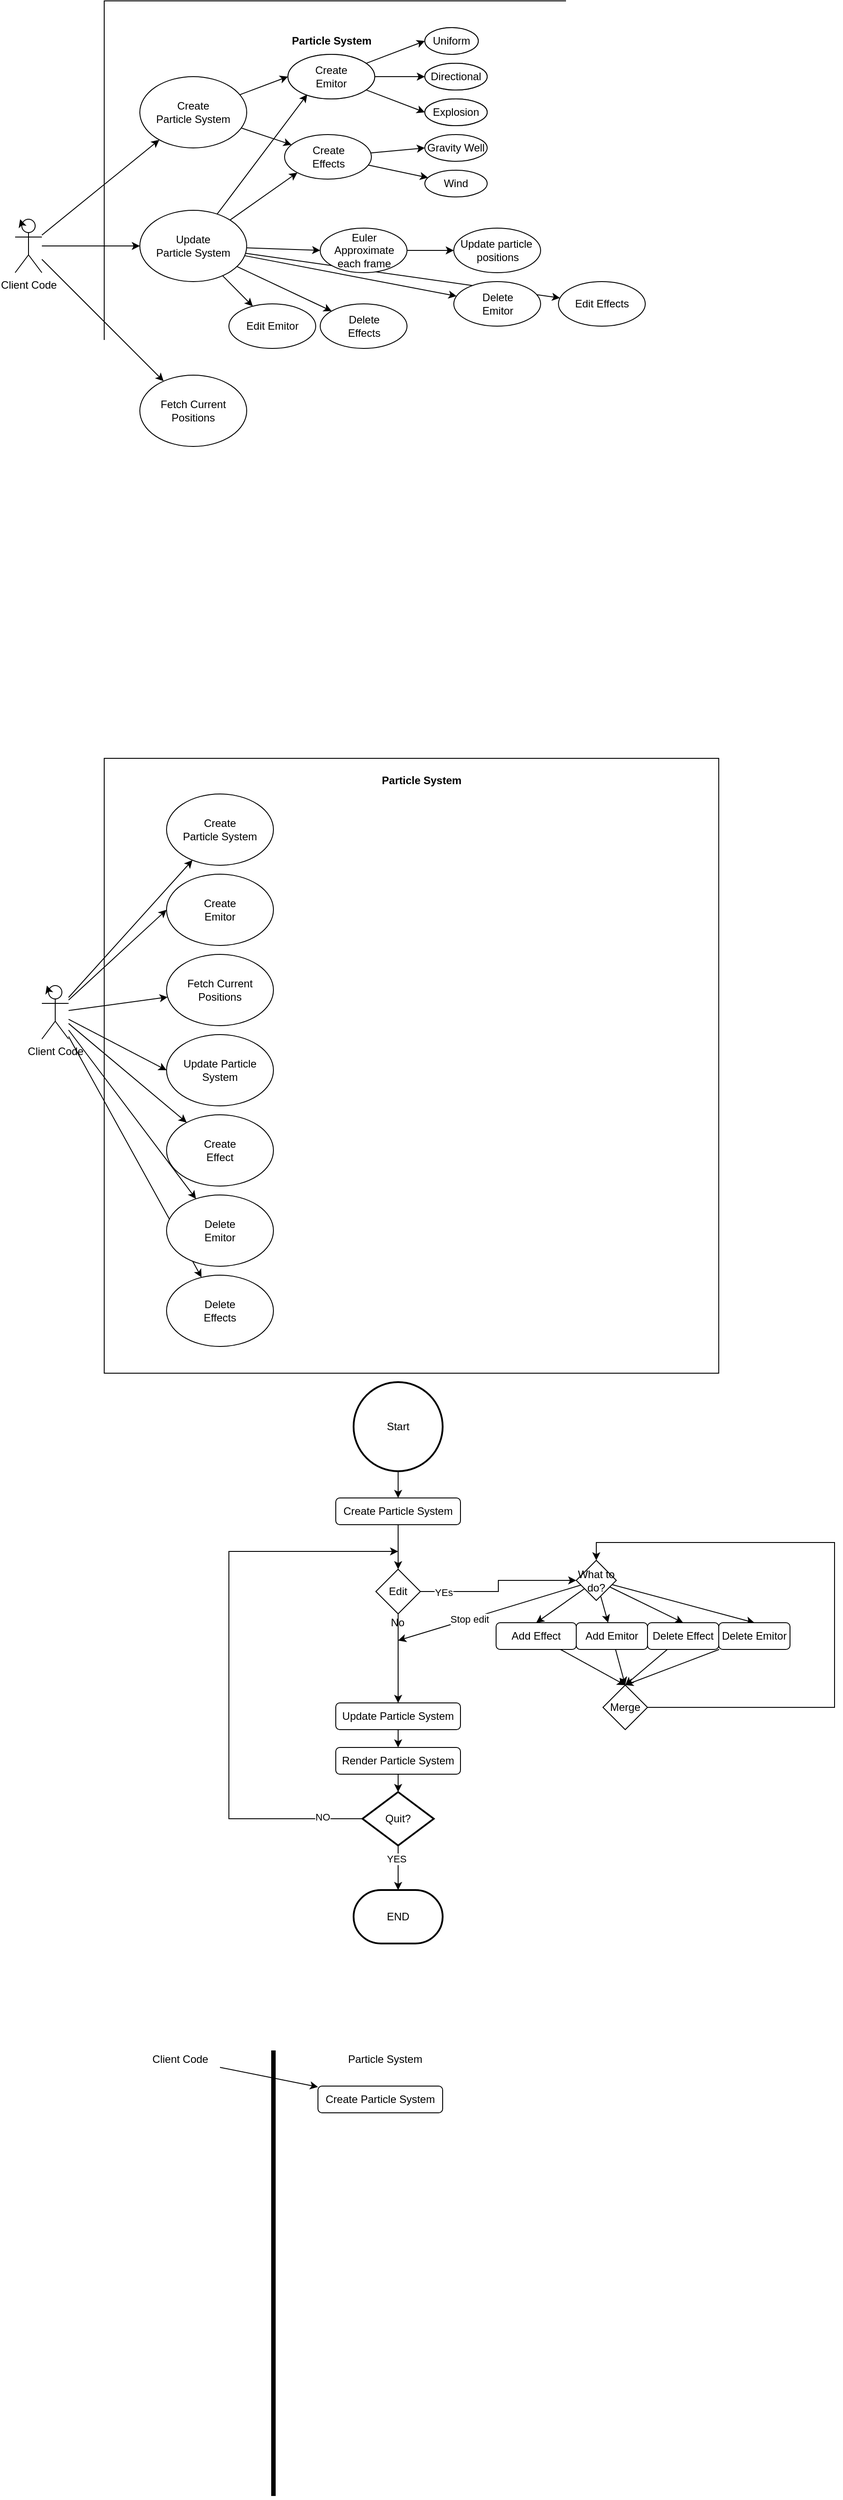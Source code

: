 <mxfile version="20.8.10" type="github">
  <diagram name="Page-1" id="mAXdeJ2Txdj3aJyrrYEm">
    <mxGraphModel dx="1434" dy="926" grid="1" gridSize="10" guides="1" tooltips="1" connect="1" arrows="1" fold="1" page="1" pageScale="1" pageWidth="850" pageHeight="1100" math="0" shadow="0">
      <root>
        <mxCell id="0" />
        <mxCell id="1" parent="0" />
        <mxCell id="-DMaai7r8MjLLovcOKQn-2" value="" style="whiteSpace=wrap;html=1;aspect=fixed;" vertex="1" parent="1">
          <mxGeometry x="210" y="20" width="700" height="700" as="geometry" />
        </mxCell>
        <mxCell id="-DMaai7r8MjLLovcOKQn-39" style="edgeStyle=none;rounded=0;orthogonalLoop=1;jettySize=auto;html=1;" edge="1" parent="1" source="-DMaai7r8MjLLovcOKQn-1" target="-DMaai7r8MjLLovcOKQn-4">
          <mxGeometry relative="1" as="geometry" />
        </mxCell>
        <mxCell id="-DMaai7r8MjLLovcOKQn-40" style="edgeStyle=none;rounded=0;orthogonalLoop=1;jettySize=auto;html=1;entryX=0;entryY=0.5;entryDx=0;entryDy=0;" edge="1" parent="1" source="-DMaai7r8MjLLovcOKQn-1" target="-DMaai7r8MjLLovcOKQn-5">
          <mxGeometry relative="1" as="geometry" />
        </mxCell>
        <mxCell id="-DMaai7r8MjLLovcOKQn-41" style="edgeStyle=none;rounded=0;orthogonalLoop=1;jettySize=auto;html=1;" edge="1" parent="1" source="-DMaai7r8MjLLovcOKQn-1" target="-DMaai7r8MjLLovcOKQn-6">
          <mxGeometry relative="1" as="geometry" />
        </mxCell>
        <mxCell id="-DMaai7r8MjLLovcOKQn-1" value="Client Code&lt;br&gt;" style="shape=umlActor;verticalLabelPosition=bottom;verticalAlign=top;html=1;outlineConnect=0;" vertex="1" parent="1">
          <mxGeometry x="110" y="265" width="30" height="60" as="geometry" />
        </mxCell>
        <mxCell id="-DMaai7r8MjLLovcOKQn-3" value="&lt;b&gt;Particle System&lt;/b&gt;" style="text;html=1;strokeColor=none;fillColor=none;align=center;verticalAlign=middle;whiteSpace=wrap;rounded=0;" vertex="1" parent="1">
          <mxGeometry x="412.5" y="50" width="105" height="30" as="geometry" />
        </mxCell>
        <mxCell id="-DMaai7r8MjLLovcOKQn-37" style="edgeStyle=none;rounded=0;orthogonalLoop=1;jettySize=auto;html=1;entryX=0;entryY=0.5;entryDx=0;entryDy=0;" edge="1" parent="1" source="-DMaai7r8MjLLovcOKQn-4" target="-DMaai7r8MjLLovcOKQn-15">
          <mxGeometry relative="1" as="geometry" />
        </mxCell>
        <mxCell id="-DMaai7r8MjLLovcOKQn-38" style="edgeStyle=none;rounded=0;orthogonalLoop=1;jettySize=auto;html=1;" edge="1" parent="1" source="-DMaai7r8MjLLovcOKQn-4" target="-DMaai7r8MjLLovcOKQn-16">
          <mxGeometry relative="1" as="geometry" />
        </mxCell>
        <mxCell id="-DMaai7r8MjLLovcOKQn-4" value="Create&lt;br&gt;Particle System" style="ellipse;whiteSpace=wrap;html=1;" vertex="1" parent="1">
          <mxGeometry x="250" y="105" width="120" height="80" as="geometry" />
        </mxCell>
        <mxCell id="-DMaai7r8MjLLovcOKQn-42" style="edgeStyle=none;rounded=0;orthogonalLoop=1;jettySize=auto;html=1;entryX=0;entryY=0.5;entryDx=0;entryDy=0;" edge="1" parent="1" source="-DMaai7r8MjLLovcOKQn-5" target="-DMaai7r8MjLLovcOKQn-20">
          <mxGeometry relative="1" as="geometry" />
        </mxCell>
        <mxCell id="-DMaai7r8MjLLovcOKQn-44" style="edgeStyle=none;rounded=0;orthogonalLoop=1;jettySize=auto;html=1;entryX=0;entryY=1;entryDx=0;entryDy=0;" edge="1" parent="1" source="-DMaai7r8MjLLovcOKQn-5" target="-DMaai7r8MjLLovcOKQn-16">
          <mxGeometry relative="1" as="geometry" />
        </mxCell>
        <mxCell id="-DMaai7r8MjLLovcOKQn-45" style="edgeStyle=none;rounded=0;orthogonalLoop=1;jettySize=auto;html=1;entryX=0.223;entryY=0.9;entryDx=0;entryDy=0;entryPerimeter=0;" edge="1" parent="1" source="-DMaai7r8MjLLovcOKQn-5" target="-DMaai7r8MjLLovcOKQn-15">
          <mxGeometry relative="1" as="geometry" />
        </mxCell>
        <mxCell id="-DMaai7r8MjLLovcOKQn-57" style="edgeStyle=none;rounded=0;orthogonalLoop=1;jettySize=auto;html=1;" edge="1" parent="1" source="-DMaai7r8MjLLovcOKQn-5" target="-DMaai7r8MjLLovcOKQn-53">
          <mxGeometry relative="1" as="geometry" />
        </mxCell>
        <mxCell id="-DMaai7r8MjLLovcOKQn-58" style="edgeStyle=none;rounded=0;orthogonalLoop=1;jettySize=auto;html=1;" edge="1" parent="1" source="-DMaai7r8MjLLovcOKQn-5" target="-DMaai7r8MjLLovcOKQn-50">
          <mxGeometry relative="1" as="geometry" />
        </mxCell>
        <mxCell id="-DMaai7r8MjLLovcOKQn-63" style="edgeStyle=none;rounded=0;orthogonalLoop=1;jettySize=auto;html=1;" edge="1" parent="1" source="-DMaai7r8MjLLovcOKQn-5" target="-DMaai7r8MjLLovcOKQn-61">
          <mxGeometry relative="1" as="geometry" />
        </mxCell>
        <mxCell id="-DMaai7r8MjLLovcOKQn-64" style="edgeStyle=none;rounded=0;orthogonalLoop=1;jettySize=auto;html=1;" edge="1" parent="1" source="-DMaai7r8MjLLovcOKQn-5" target="-DMaai7r8MjLLovcOKQn-62">
          <mxGeometry relative="1" as="geometry" />
        </mxCell>
        <mxCell id="-DMaai7r8MjLLovcOKQn-5" value="Update&lt;br&gt;Particle System" style="ellipse;whiteSpace=wrap;html=1;" vertex="1" parent="1">
          <mxGeometry x="250" y="255" width="120" height="80" as="geometry" />
        </mxCell>
        <mxCell id="-DMaai7r8MjLLovcOKQn-6" value="Fetch Current&lt;br&gt;Positions" style="ellipse;whiteSpace=wrap;html=1;" vertex="1" parent="1">
          <mxGeometry x="250" y="440" width="120" height="80" as="geometry" />
        </mxCell>
        <mxCell id="-DMaai7r8MjLLovcOKQn-29" style="edgeStyle=none;rounded=0;orthogonalLoop=1;jettySize=auto;html=1;entryX=0;entryY=0.5;entryDx=0;entryDy=0;" edge="1" parent="1" source="-DMaai7r8MjLLovcOKQn-15" target="-DMaai7r8MjLLovcOKQn-26">
          <mxGeometry relative="1" as="geometry" />
        </mxCell>
        <mxCell id="-DMaai7r8MjLLovcOKQn-30" style="edgeStyle=none;rounded=0;orthogonalLoop=1;jettySize=auto;html=1;" edge="1" parent="1" source="-DMaai7r8MjLLovcOKQn-15" target="-DMaai7r8MjLLovcOKQn-27">
          <mxGeometry relative="1" as="geometry" />
        </mxCell>
        <mxCell id="-DMaai7r8MjLLovcOKQn-31" style="edgeStyle=none;rounded=0;orthogonalLoop=1;jettySize=auto;html=1;entryX=0;entryY=0.5;entryDx=0;entryDy=0;" edge="1" parent="1" source="-DMaai7r8MjLLovcOKQn-15" target="-DMaai7r8MjLLovcOKQn-28">
          <mxGeometry relative="1" as="geometry" />
        </mxCell>
        <mxCell id="-DMaai7r8MjLLovcOKQn-15" value="Create&lt;br&gt;Emitor" style="ellipse;whiteSpace=wrap;html=1;" vertex="1" parent="1">
          <mxGeometry x="416.25" y="80" width="97.5" height="50" as="geometry" />
        </mxCell>
        <mxCell id="-DMaai7r8MjLLovcOKQn-35" style="edgeStyle=none;rounded=0;orthogonalLoop=1;jettySize=auto;html=1;entryX=0;entryY=0.5;entryDx=0;entryDy=0;" edge="1" parent="1" source="-DMaai7r8MjLLovcOKQn-16" target="-DMaai7r8MjLLovcOKQn-33">
          <mxGeometry relative="1" as="geometry" />
        </mxCell>
        <mxCell id="-DMaai7r8MjLLovcOKQn-36" style="edgeStyle=none;rounded=0;orthogonalLoop=1;jettySize=auto;html=1;" edge="1" parent="1" source="-DMaai7r8MjLLovcOKQn-16" target="-DMaai7r8MjLLovcOKQn-34">
          <mxGeometry relative="1" as="geometry" />
        </mxCell>
        <mxCell id="-DMaai7r8MjLLovcOKQn-16" value="Create&lt;br&gt;Effects" style="ellipse;whiteSpace=wrap;html=1;" vertex="1" parent="1">
          <mxGeometry x="412.5" y="170" width="97.5" height="50" as="geometry" />
        </mxCell>
        <mxCell id="-DMaai7r8MjLLovcOKQn-24" style="edgeStyle=orthogonalEdgeStyle;rounded=0;orthogonalLoop=1;jettySize=auto;html=1;" edge="1" parent="1" source="-DMaai7r8MjLLovcOKQn-20" target="-DMaai7r8MjLLovcOKQn-22">
          <mxGeometry relative="1" as="geometry" />
        </mxCell>
        <mxCell id="-DMaai7r8MjLLovcOKQn-20" value="Euler Approximate&lt;br&gt;each frame" style="ellipse;whiteSpace=wrap;html=1;" vertex="1" parent="1">
          <mxGeometry x="452.5" y="275" width="97.5" height="50" as="geometry" />
        </mxCell>
        <mxCell id="-DMaai7r8MjLLovcOKQn-22" value="Update particle&amp;nbsp;&lt;br&gt;positions" style="ellipse;whiteSpace=wrap;html=1;" vertex="1" parent="1">
          <mxGeometry x="602.5" y="275" width="97.5" height="50" as="geometry" />
        </mxCell>
        <mxCell id="-DMaai7r8MjLLovcOKQn-26" value="Uniform" style="ellipse;whiteSpace=wrap;html=1;" vertex="1" parent="1">
          <mxGeometry x="570" y="50" width="60" height="30" as="geometry" />
        </mxCell>
        <mxCell id="-DMaai7r8MjLLovcOKQn-27" value="Directional" style="ellipse;whiteSpace=wrap;html=1;" vertex="1" parent="1">
          <mxGeometry x="570" y="90" width="70" height="30" as="geometry" />
        </mxCell>
        <mxCell id="-DMaai7r8MjLLovcOKQn-28" value="Explosion" style="ellipse;whiteSpace=wrap;html=1;" vertex="1" parent="1">
          <mxGeometry x="570" y="130" width="70" height="30" as="geometry" />
        </mxCell>
        <mxCell id="-DMaai7r8MjLLovcOKQn-32" style="edgeStyle=none;rounded=0;orthogonalLoop=1;jettySize=auto;html=1;exitX=0.25;exitY=0.1;exitDx=0;exitDy=0;exitPerimeter=0;" edge="1" parent="1" source="-DMaai7r8MjLLovcOKQn-1" target="-DMaai7r8MjLLovcOKQn-1">
          <mxGeometry relative="1" as="geometry" />
        </mxCell>
        <mxCell id="-DMaai7r8MjLLovcOKQn-33" value="Gravity Well" style="ellipse;whiteSpace=wrap;html=1;" vertex="1" parent="1">
          <mxGeometry x="570" y="170" width="70" height="30" as="geometry" />
        </mxCell>
        <mxCell id="-DMaai7r8MjLLovcOKQn-34" value="Wind" style="ellipse;whiteSpace=wrap;html=1;" vertex="1" parent="1">
          <mxGeometry x="570" y="210" width="70" height="30" as="geometry" />
        </mxCell>
        <mxCell id="-DMaai7r8MjLLovcOKQn-46" value="Create&lt;br&gt;Emitor" style="ellipse;whiteSpace=wrap;html=1;" vertex="1" parent="1">
          <mxGeometry x="416.25" y="80" width="97.5" height="50" as="geometry" />
        </mxCell>
        <mxCell id="-DMaai7r8MjLLovcOKQn-47" value="Uniform" style="ellipse;whiteSpace=wrap;html=1;" vertex="1" parent="1">
          <mxGeometry x="570" y="50" width="60" height="30" as="geometry" />
        </mxCell>
        <mxCell id="-DMaai7r8MjLLovcOKQn-48" value="Directional" style="ellipse;whiteSpace=wrap;html=1;" vertex="1" parent="1">
          <mxGeometry x="570" y="90" width="70" height="30" as="geometry" />
        </mxCell>
        <mxCell id="-DMaai7r8MjLLovcOKQn-49" value="Explosion" style="ellipse;whiteSpace=wrap;html=1;" vertex="1" parent="1">
          <mxGeometry x="570" y="130" width="70" height="30" as="geometry" />
        </mxCell>
        <mxCell id="-DMaai7r8MjLLovcOKQn-50" value="Delete&lt;br&gt;Effects" style="ellipse;whiteSpace=wrap;html=1;" vertex="1" parent="1">
          <mxGeometry x="452.5" y="360" width="97.5" height="50" as="geometry" />
        </mxCell>
        <mxCell id="-DMaai7r8MjLLovcOKQn-53" value="Delete&lt;br&gt;Emitor" style="ellipse;whiteSpace=wrap;html=1;" vertex="1" parent="1">
          <mxGeometry x="602.5" y="335" width="97.5" height="50" as="geometry" />
        </mxCell>
        <mxCell id="-DMaai7r8MjLLovcOKQn-61" value="Edit Emitor" style="ellipse;whiteSpace=wrap;html=1;" vertex="1" parent="1">
          <mxGeometry x="350" y="360" width="97.5" height="50" as="geometry" />
        </mxCell>
        <mxCell id="-DMaai7r8MjLLovcOKQn-62" value="Edit Effects" style="ellipse;whiteSpace=wrap;html=1;" vertex="1" parent="1">
          <mxGeometry x="720" y="335" width="97.5" height="50" as="geometry" />
        </mxCell>
        <mxCell id="-DMaai7r8MjLLovcOKQn-65" value="" style="whiteSpace=wrap;html=1;aspect=fixed;" vertex="1" parent="1">
          <mxGeometry x="210" y="870" width="690" height="690" as="geometry" />
        </mxCell>
        <mxCell id="-DMaai7r8MjLLovcOKQn-66" style="edgeStyle=none;rounded=0;orthogonalLoop=1;jettySize=auto;html=1;" edge="1" parent="1" source="-DMaai7r8MjLLovcOKQn-69" target="-DMaai7r8MjLLovcOKQn-73">
          <mxGeometry relative="1" as="geometry" />
        </mxCell>
        <mxCell id="-DMaai7r8MjLLovcOKQn-67" style="edgeStyle=none;rounded=0;orthogonalLoop=1;jettySize=auto;html=1;entryX=0;entryY=0.5;entryDx=0;entryDy=0;" edge="1" parent="1" source="-DMaai7r8MjLLovcOKQn-69" target="-DMaai7r8MjLLovcOKQn-81">
          <mxGeometry relative="1" as="geometry" />
        </mxCell>
        <mxCell id="-DMaai7r8MjLLovcOKQn-68" style="edgeStyle=none;rounded=0;orthogonalLoop=1;jettySize=auto;html=1;" edge="1" parent="1" source="-DMaai7r8MjLLovcOKQn-69" target="-DMaai7r8MjLLovcOKQn-82">
          <mxGeometry relative="1" as="geometry" />
        </mxCell>
        <mxCell id="-DMaai7r8MjLLovcOKQn-116" style="edgeStyle=none;rounded=0;orthogonalLoop=1;jettySize=auto;html=1;entryX=0;entryY=0.5;entryDx=0;entryDy=0;" edge="1" parent="1" source="-DMaai7r8MjLLovcOKQn-69" target="-DMaai7r8MjLLovcOKQn-115">
          <mxGeometry relative="1" as="geometry" />
        </mxCell>
        <mxCell id="-DMaai7r8MjLLovcOKQn-129" style="edgeStyle=none;rounded=0;orthogonalLoop=1;jettySize=auto;html=1;" edge="1" parent="1" source="-DMaai7r8MjLLovcOKQn-69" target="-DMaai7r8MjLLovcOKQn-126">
          <mxGeometry relative="1" as="geometry" />
        </mxCell>
        <mxCell id="-DMaai7r8MjLLovcOKQn-130" style="edgeStyle=none;rounded=0;orthogonalLoop=1;jettySize=auto;html=1;" edge="1" parent="1" source="-DMaai7r8MjLLovcOKQn-69" target="-DMaai7r8MjLLovcOKQn-127">
          <mxGeometry relative="1" as="geometry" />
        </mxCell>
        <mxCell id="-DMaai7r8MjLLovcOKQn-131" style="edgeStyle=none;rounded=0;orthogonalLoop=1;jettySize=auto;html=1;" edge="1" parent="1" source="-DMaai7r8MjLLovcOKQn-69" target="-DMaai7r8MjLLovcOKQn-128">
          <mxGeometry relative="1" as="geometry" />
        </mxCell>
        <mxCell id="-DMaai7r8MjLLovcOKQn-69" value="Client Code&lt;br&gt;" style="shape=umlActor;verticalLabelPosition=bottom;verticalAlign=top;html=1;outlineConnect=0;" vertex="1" parent="1">
          <mxGeometry x="140" y="1125" width="30" height="60" as="geometry" />
        </mxCell>
        <mxCell id="-DMaai7r8MjLLovcOKQn-70" value="&lt;b&gt;Particle System&lt;/b&gt;" style="text;html=1;strokeColor=none;fillColor=none;align=center;verticalAlign=middle;whiteSpace=wrap;rounded=0;" vertex="1" parent="1">
          <mxGeometry x="513.75" y="880" width="105" height="30" as="geometry" />
        </mxCell>
        <mxCell id="-DMaai7r8MjLLovcOKQn-73" value="Create&lt;br&gt;Particle System" style="ellipse;whiteSpace=wrap;html=1;" vertex="1" parent="1">
          <mxGeometry x="280" y="910" width="120" height="80" as="geometry" />
        </mxCell>
        <mxCell id="-DMaai7r8MjLLovcOKQn-81" value="Create&lt;br&gt;Emitor" style="ellipse;whiteSpace=wrap;html=1;" vertex="1" parent="1">
          <mxGeometry x="280" y="1000" width="120" height="80" as="geometry" />
        </mxCell>
        <mxCell id="-DMaai7r8MjLLovcOKQn-82" value="Fetch Current&lt;br&gt;Positions" style="ellipse;whiteSpace=wrap;html=1;" vertex="1" parent="1">
          <mxGeometry x="280" y="1090" width="120" height="80" as="geometry" />
        </mxCell>
        <mxCell id="-DMaai7r8MjLLovcOKQn-96" style="edgeStyle=none;rounded=0;orthogonalLoop=1;jettySize=auto;html=1;exitX=0.25;exitY=0.1;exitDx=0;exitDy=0;exitPerimeter=0;" edge="1" parent="1" source="-DMaai7r8MjLLovcOKQn-69" target="-DMaai7r8MjLLovcOKQn-69">
          <mxGeometry relative="1" as="geometry" />
        </mxCell>
        <mxCell id="-DMaai7r8MjLLovcOKQn-115" value="Update Particle System" style="ellipse;whiteSpace=wrap;html=1;" vertex="1" parent="1">
          <mxGeometry x="280" y="1180" width="120" height="80" as="geometry" />
        </mxCell>
        <mxCell id="-DMaai7r8MjLLovcOKQn-126" value="Create&lt;br&gt;Effect" style="ellipse;whiteSpace=wrap;html=1;" vertex="1" parent="1">
          <mxGeometry x="280" y="1270" width="120" height="80" as="geometry" />
        </mxCell>
        <mxCell id="-DMaai7r8MjLLovcOKQn-127" value="Delete&lt;br&gt;Emitor" style="ellipse;whiteSpace=wrap;html=1;" vertex="1" parent="1">
          <mxGeometry x="280" y="1360" width="120" height="80" as="geometry" />
        </mxCell>
        <mxCell id="-DMaai7r8MjLLovcOKQn-128" value="Delete&lt;br&gt;Effects" style="ellipse;whiteSpace=wrap;html=1;" vertex="1" parent="1">
          <mxGeometry x="280" y="1450" width="120" height="80" as="geometry" />
        </mxCell>
        <mxCell id="-DMaai7r8MjLLovcOKQn-137" style="edgeStyle=none;rounded=0;orthogonalLoop=1;jettySize=auto;html=1;" edge="1" parent="1" source="-DMaai7r8MjLLovcOKQn-134" target="-DMaai7r8MjLLovcOKQn-136">
          <mxGeometry relative="1" as="geometry" />
        </mxCell>
        <mxCell id="-DMaai7r8MjLLovcOKQn-134" value="Start" style="strokeWidth=2;html=1;shape=mxgraph.flowchart.start_2;whiteSpace=wrap;" vertex="1" parent="1">
          <mxGeometry x="490" y="1570" width="100" height="100" as="geometry" />
        </mxCell>
        <mxCell id="-DMaai7r8MjLLovcOKQn-140" style="edgeStyle=none;rounded=0;orthogonalLoop=1;jettySize=auto;html=1;entryX=0.5;entryY=0;entryDx=0;entryDy=0;" edge="1" parent="1" source="-DMaai7r8MjLLovcOKQn-136" target="-DMaai7r8MjLLovcOKQn-156">
          <mxGeometry relative="1" as="geometry">
            <mxPoint x="540" y="1830" as="targetPoint" />
          </mxGeometry>
        </mxCell>
        <mxCell id="-DMaai7r8MjLLovcOKQn-136" value="Create Particle System" style="rounded=1;whiteSpace=wrap;html=1;" vertex="1" parent="1">
          <mxGeometry x="470" y="1700" width="140" height="30" as="geometry" />
        </mxCell>
        <mxCell id="-DMaai7r8MjLLovcOKQn-148" style="edgeStyle=none;rounded=0;orthogonalLoop=1;jettySize=auto;html=1;entryX=0.5;entryY=0;entryDx=0;entryDy=0;" edge="1" parent="1" source="-DMaai7r8MjLLovcOKQn-142" target="-DMaai7r8MjLLovcOKQn-143">
          <mxGeometry relative="1" as="geometry" />
        </mxCell>
        <mxCell id="-DMaai7r8MjLLovcOKQn-142" value="Update Particle System" style="rounded=1;whiteSpace=wrap;html=1;" vertex="1" parent="1">
          <mxGeometry x="470" y="1930" width="140" height="30" as="geometry" />
        </mxCell>
        <mxCell id="-DMaai7r8MjLLovcOKQn-149" style="edgeStyle=none;rounded=0;orthogonalLoop=1;jettySize=auto;html=1;entryX=0.5;entryY=0;entryDx=0;entryDy=0;entryPerimeter=0;" edge="1" parent="1" source="-DMaai7r8MjLLovcOKQn-143" target="-DMaai7r8MjLLovcOKQn-145">
          <mxGeometry relative="1" as="geometry" />
        </mxCell>
        <mxCell id="-DMaai7r8MjLLovcOKQn-143" value="Render Particle System" style="rounded=1;whiteSpace=wrap;html=1;" vertex="1" parent="1">
          <mxGeometry x="470" y="1980" width="140" height="30" as="geometry" />
        </mxCell>
        <mxCell id="-DMaai7r8MjLLovcOKQn-147" style="edgeStyle=none;rounded=0;orthogonalLoop=1;jettySize=auto;html=1;" edge="1" parent="1" source="-DMaai7r8MjLLovcOKQn-145" target="-DMaai7r8MjLLovcOKQn-146">
          <mxGeometry relative="1" as="geometry" />
        </mxCell>
        <mxCell id="-DMaai7r8MjLLovcOKQn-160" value="YES" style="edgeLabel;html=1;align=center;verticalAlign=middle;resizable=0;points=[];" vertex="1" connectable="0" parent="-DMaai7r8MjLLovcOKQn-147">
          <mxGeometry x="-0.4" y="-2" relative="1" as="geometry">
            <mxPoint as="offset" />
          </mxGeometry>
        </mxCell>
        <mxCell id="-DMaai7r8MjLLovcOKQn-154" style="edgeStyle=orthogonalEdgeStyle;rounded=0;orthogonalLoop=1;jettySize=auto;html=1;" edge="1" parent="1" source="-DMaai7r8MjLLovcOKQn-145">
          <mxGeometry relative="1" as="geometry">
            <mxPoint x="540" y="1760" as="targetPoint" />
            <Array as="points">
              <mxPoint x="350" y="2060" />
              <mxPoint x="350" y="1760" />
            </Array>
          </mxGeometry>
        </mxCell>
        <mxCell id="-DMaai7r8MjLLovcOKQn-159" value="NO" style="edgeLabel;html=1;align=center;verticalAlign=middle;resizable=0;points=[];" vertex="1" connectable="0" parent="-DMaai7r8MjLLovcOKQn-154">
          <mxGeometry x="-0.859" y="-2" relative="1" as="geometry">
            <mxPoint as="offset" />
          </mxGeometry>
        </mxCell>
        <mxCell id="-DMaai7r8MjLLovcOKQn-145" value="Quit?" style="strokeWidth=2;html=1;shape=mxgraph.flowchart.decision;whiteSpace=wrap;" vertex="1" parent="1">
          <mxGeometry x="500" y="2030" width="80" height="60" as="geometry" />
        </mxCell>
        <mxCell id="-DMaai7r8MjLLovcOKQn-146" value="END" style="strokeWidth=2;html=1;shape=mxgraph.flowchart.terminator;whiteSpace=wrap;" vertex="1" parent="1">
          <mxGeometry x="490" y="2140" width="100" height="60" as="geometry" />
        </mxCell>
        <mxCell id="-DMaai7r8MjLLovcOKQn-158" style="edgeStyle=orthogonalEdgeStyle;rounded=0;orthogonalLoop=1;jettySize=auto;html=1;" edge="1" parent="1" source="-DMaai7r8MjLLovcOKQn-156" target="-DMaai7r8MjLLovcOKQn-157">
          <mxGeometry relative="1" as="geometry" />
        </mxCell>
        <mxCell id="-DMaai7r8MjLLovcOKQn-162" value="YEs" style="edgeLabel;html=1;align=center;verticalAlign=middle;resizable=0;points=[];" vertex="1" connectable="0" parent="-DMaai7r8MjLLovcOKQn-158">
          <mxGeometry x="0.185" y="-2" relative="1" as="geometry">
            <mxPoint x="-73" y="11" as="offset" />
          </mxGeometry>
        </mxCell>
        <mxCell id="-DMaai7r8MjLLovcOKQn-163" style="edgeStyle=orthogonalEdgeStyle;rounded=0;orthogonalLoop=1;jettySize=auto;html=1;" edge="1" parent="1" source="-DMaai7r8MjLLovcOKQn-156" target="-DMaai7r8MjLLovcOKQn-142">
          <mxGeometry relative="1" as="geometry" />
        </mxCell>
        <mxCell id="-DMaai7r8MjLLovcOKQn-156" value="Edit" style="rhombus;whiteSpace=wrap;html=1;" vertex="1" parent="1">
          <mxGeometry x="515" y="1780" width="50" height="50" as="geometry" />
        </mxCell>
        <mxCell id="-DMaai7r8MjLLovcOKQn-170" style="edgeStyle=none;rounded=0;orthogonalLoop=1;jettySize=auto;html=1;entryX=0.5;entryY=0;entryDx=0;entryDy=0;" edge="1" parent="1" source="-DMaai7r8MjLLovcOKQn-157" target="-DMaai7r8MjLLovcOKQn-165">
          <mxGeometry relative="1" as="geometry" />
        </mxCell>
        <mxCell id="-DMaai7r8MjLLovcOKQn-171" style="edgeStyle=none;rounded=0;orthogonalLoop=1;jettySize=auto;html=1;" edge="1" parent="1" source="-DMaai7r8MjLLovcOKQn-157" target="-DMaai7r8MjLLovcOKQn-167">
          <mxGeometry relative="1" as="geometry" />
        </mxCell>
        <mxCell id="-DMaai7r8MjLLovcOKQn-172" style="edgeStyle=none;rounded=0;orthogonalLoop=1;jettySize=auto;html=1;entryX=0.5;entryY=0;entryDx=0;entryDy=0;" edge="1" parent="1" source="-DMaai7r8MjLLovcOKQn-157" target="-DMaai7r8MjLLovcOKQn-166">
          <mxGeometry relative="1" as="geometry" />
        </mxCell>
        <mxCell id="-DMaai7r8MjLLovcOKQn-173" style="edgeStyle=none;rounded=0;orthogonalLoop=1;jettySize=auto;html=1;entryX=0.5;entryY=0;entryDx=0;entryDy=0;" edge="1" parent="1" source="-DMaai7r8MjLLovcOKQn-157" target="-DMaai7r8MjLLovcOKQn-168">
          <mxGeometry relative="1" as="geometry" />
        </mxCell>
        <mxCell id="-DMaai7r8MjLLovcOKQn-181" style="edgeStyle=none;rounded=0;orthogonalLoop=1;jettySize=auto;html=1;" edge="1" parent="1" source="-DMaai7r8MjLLovcOKQn-157">
          <mxGeometry relative="1" as="geometry">
            <mxPoint x="540" y="1860" as="targetPoint" />
          </mxGeometry>
        </mxCell>
        <mxCell id="-DMaai7r8MjLLovcOKQn-183" value="Stop edit" style="edgeLabel;html=1;align=center;verticalAlign=middle;resizable=0;points=[];" vertex="1" connectable="0" parent="-DMaai7r8MjLLovcOKQn-181">
          <mxGeometry x="0.221" relative="1" as="geometry">
            <mxPoint as="offset" />
          </mxGeometry>
        </mxCell>
        <mxCell id="-DMaai7r8MjLLovcOKQn-157" value="What to do?" style="rhombus;whiteSpace=wrap;html=1;" vertex="1" parent="1">
          <mxGeometry x="740" y="1770" width="45" height="45" as="geometry" />
        </mxCell>
        <mxCell id="-DMaai7r8MjLLovcOKQn-164" value="No" style="text;html=1;align=center;verticalAlign=middle;resizable=0;points=[];autosize=1;strokeColor=none;fillColor=none;" vertex="1" parent="1">
          <mxGeometry x="518.75" y="1825" width="40" height="30" as="geometry" />
        </mxCell>
        <mxCell id="-DMaai7r8MjLLovcOKQn-175" style="edgeStyle=none;rounded=0;orthogonalLoop=1;jettySize=auto;html=1;entryX=0.5;entryY=0;entryDx=0;entryDy=0;" edge="1" parent="1" source="-DMaai7r8MjLLovcOKQn-165" target="-DMaai7r8MjLLovcOKQn-174">
          <mxGeometry relative="1" as="geometry" />
        </mxCell>
        <mxCell id="-DMaai7r8MjLLovcOKQn-165" value="Add Effect" style="rounded=1;whiteSpace=wrap;html=1;" vertex="1" parent="1">
          <mxGeometry x="650" y="1840" width="90" height="30" as="geometry" />
        </mxCell>
        <mxCell id="-DMaai7r8MjLLovcOKQn-177" style="edgeStyle=none;rounded=0;orthogonalLoop=1;jettySize=auto;html=1;entryX=0.5;entryY=0;entryDx=0;entryDy=0;" edge="1" parent="1" source="-DMaai7r8MjLLovcOKQn-166" target="-DMaai7r8MjLLovcOKQn-174">
          <mxGeometry relative="1" as="geometry" />
        </mxCell>
        <mxCell id="-DMaai7r8MjLLovcOKQn-166" value="Delete Effect" style="rounded=1;whiteSpace=wrap;html=1;" vertex="1" parent="1">
          <mxGeometry x="820" y="1840" width="80" height="30" as="geometry" />
        </mxCell>
        <mxCell id="-DMaai7r8MjLLovcOKQn-176" style="edgeStyle=none;rounded=0;orthogonalLoop=1;jettySize=auto;html=1;entryX=0.5;entryY=0;entryDx=0;entryDy=0;" edge="1" parent="1" source="-DMaai7r8MjLLovcOKQn-167" target="-DMaai7r8MjLLovcOKQn-174">
          <mxGeometry relative="1" as="geometry" />
        </mxCell>
        <mxCell id="-DMaai7r8MjLLovcOKQn-167" value="Add Emitor" style="rounded=1;whiteSpace=wrap;html=1;" vertex="1" parent="1">
          <mxGeometry x="740" y="1840" width="80" height="30" as="geometry" />
        </mxCell>
        <mxCell id="-DMaai7r8MjLLovcOKQn-178" style="edgeStyle=none;rounded=0;orthogonalLoop=1;jettySize=auto;html=1;entryX=0.5;entryY=0;entryDx=0;entryDy=0;" edge="1" parent="1" source="-DMaai7r8MjLLovcOKQn-168" target="-DMaai7r8MjLLovcOKQn-174">
          <mxGeometry relative="1" as="geometry" />
        </mxCell>
        <mxCell id="-DMaai7r8MjLLovcOKQn-168" value="Delete Emitor" style="rounded=1;whiteSpace=wrap;html=1;" vertex="1" parent="1">
          <mxGeometry x="900" y="1840" width="80" height="30" as="geometry" />
        </mxCell>
        <mxCell id="-DMaai7r8MjLLovcOKQn-180" style="edgeStyle=orthogonalEdgeStyle;rounded=0;orthogonalLoop=1;jettySize=auto;html=1;entryX=0.5;entryY=0;entryDx=0;entryDy=0;" edge="1" parent="1" source="-DMaai7r8MjLLovcOKQn-174" target="-DMaai7r8MjLLovcOKQn-157">
          <mxGeometry relative="1" as="geometry">
            <Array as="points">
              <mxPoint x="1030" y="1935" />
              <mxPoint x="1030" y="1750" />
              <mxPoint x="763" y="1750" />
            </Array>
          </mxGeometry>
        </mxCell>
        <mxCell id="-DMaai7r8MjLLovcOKQn-174" value="Merge" style="rhombus;whiteSpace=wrap;html=1;" vertex="1" parent="1">
          <mxGeometry x="770" y="1910" width="50" height="50" as="geometry" />
        </mxCell>
        <mxCell id="-DMaai7r8MjLLovcOKQn-193" style="edgeStyle=none;rounded=0;orthogonalLoop=1;jettySize=auto;html=1;strokeWidth=1;" edge="1" parent="1" source="-DMaai7r8MjLLovcOKQn-187" target="-DMaai7r8MjLLovcOKQn-192">
          <mxGeometry relative="1" as="geometry" />
        </mxCell>
        <mxCell id="-DMaai7r8MjLLovcOKQn-187" value="Client Code" style="text;html=1;align=center;verticalAlign=middle;resizable=0;points=[];autosize=1;strokeColor=none;fillColor=none;" vertex="1" parent="1">
          <mxGeometry x="250" y="2315" width="90" height="30" as="geometry" />
        </mxCell>
        <mxCell id="-DMaai7r8MjLLovcOKQn-188" value="Particle System" style="text;html=1;align=center;verticalAlign=middle;resizable=0;points=[];autosize=1;strokeColor=none;fillColor=none;" vertex="1" parent="1">
          <mxGeometry x="470" y="2315" width="110" height="30" as="geometry" />
        </mxCell>
        <mxCell id="-DMaai7r8MjLLovcOKQn-189" value="" style="endArrow=none;html=1;rounded=0;strokeWidth=5;" edge="1" parent="1">
          <mxGeometry width="50" height="50" relative="1" as="geometry">
            <mxPoint x="400" y="2820" as="sourcePoint" />
            <mxPoint x="400" y="2320" as="targetPoint" />
          </mxGeometry>
        </mxCell>
        <mxCell id="-DMaai7r8MjLLovcOKQn-192" value="Create Particle System" style="rounded=1;whiteSpace=wrap;html=1;" vertex="1" parent="1">
          <mxGeometry x="450" y="2360" width="140" height="30" as="geometry" />
        </mxCell>
      </root>
    </mxGraphModel>
  </diagram>
</mxfile>
